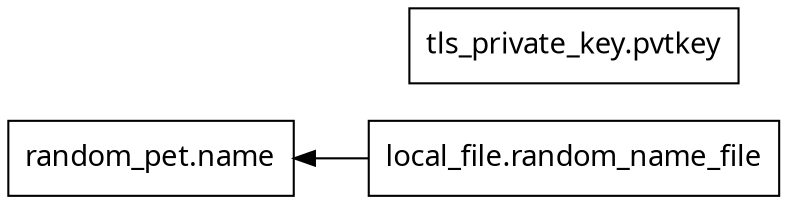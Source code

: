digraph G {
  rankdir = "RL";
  node [shape = rect, fontname = "sans-serif"];
  "local_file.random_name_file" [label="local_file.random_name_file"];
  "random_pet.name" [label="random_pet.name"];
  "tls_private_key.pvtkey" [label="tls_private_key.pvtkey"];
  "local_file.random_name_file" -> "random_pet.name";
}
